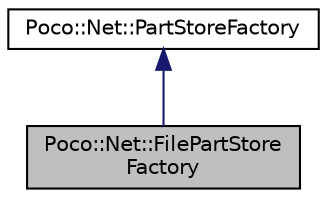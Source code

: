 digraph "Poco::Net::FilePartStoreFactory"
{
 // LATEX_PDF_SIZE
  edge [fontname="Helvetica",fontsize="10",labelfontname="Helvetica",labelfontsize="10"];
  node [fontname="Helvetica",fontsize="10",shape=record];
  Node1 [label="Poco::Net::FilePartStore\lFactory",height=0.2,width=0.4,color="black", fillcolor="grey75", style="filled", fontcolor="black",tooltip=" "];
  Node2 -> Node1 [dir="back",color="midnightblue",fontsize="10",style="solid",fontname="Helvetica"];
  Node2 [label="Poco::Net::PartStoreFactory",height=0.2,width=0.4,color="black", fillcolor="white", style="filled",URL="$classPoco_1_1Net_1_1PartStoreFactory.html",tooltip="Parent factory class for part stores creation."];
}
